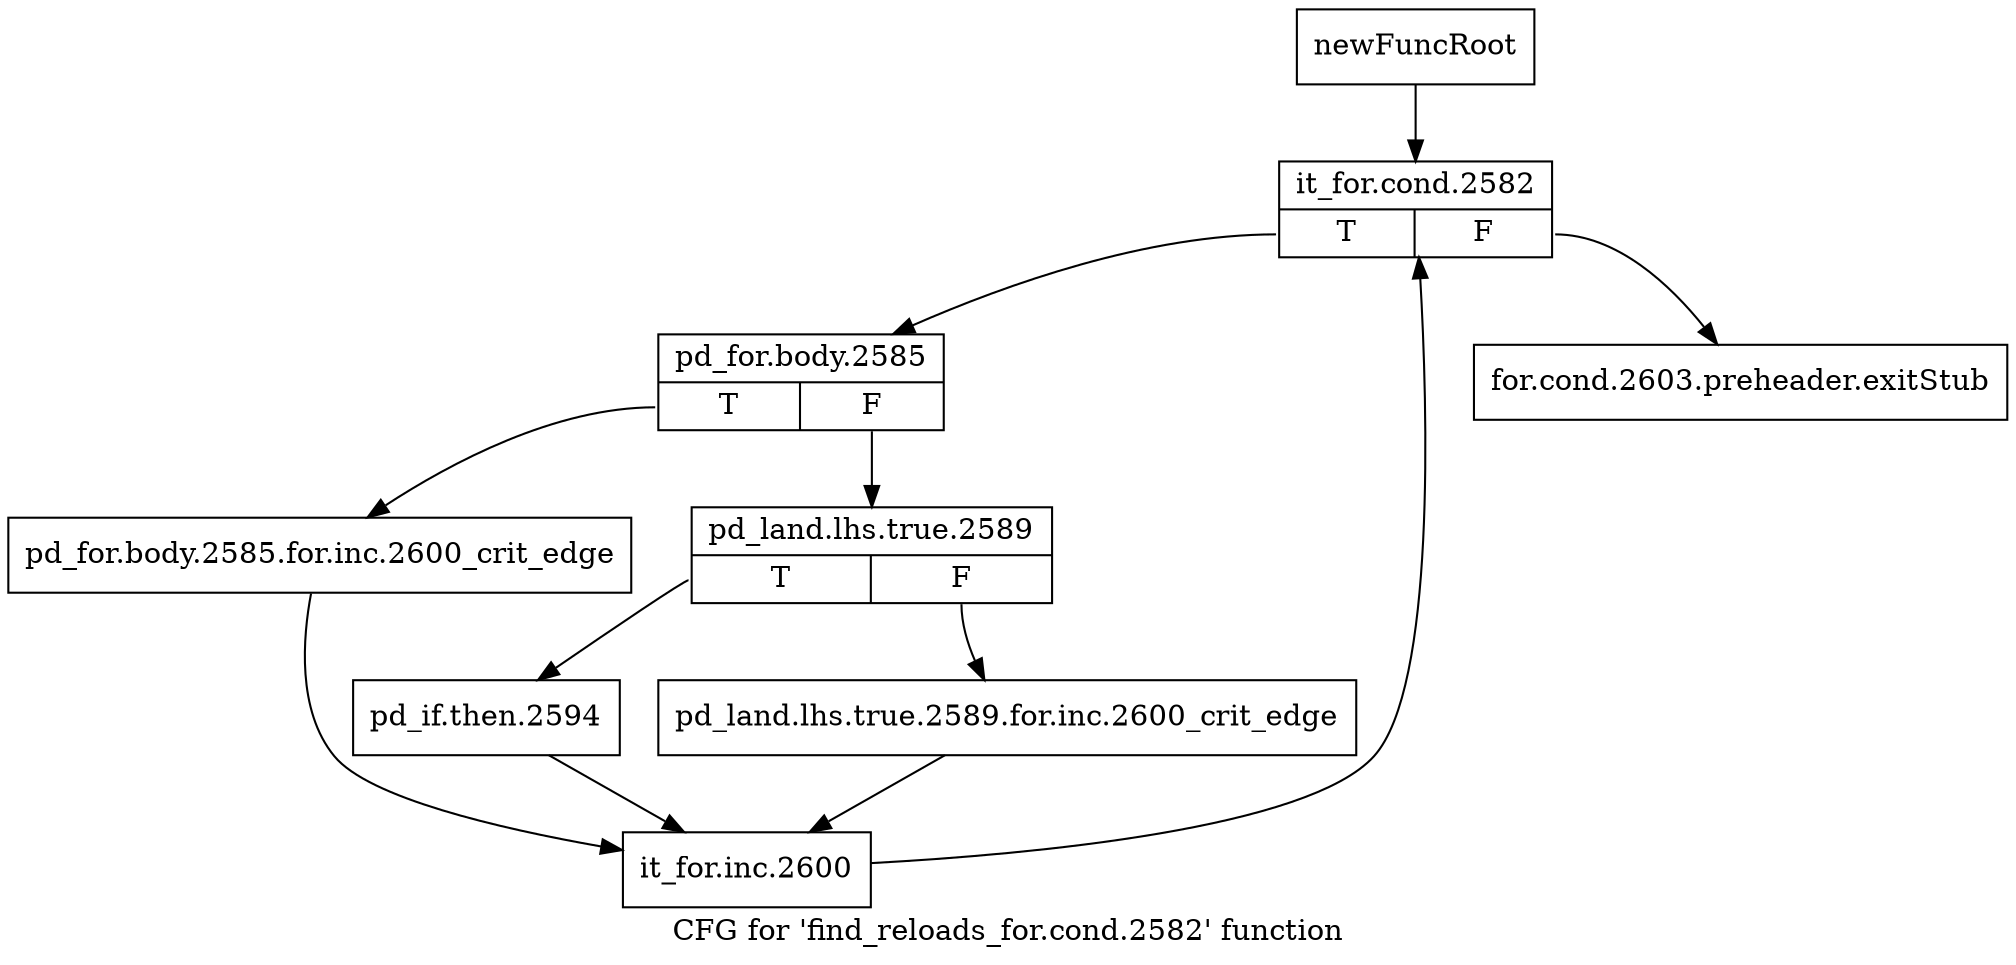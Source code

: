 digraph "CFG for 'find_reloads_for.cond.2582' function" {
	label="CFG for 'find_reloads_for.cond.2582' function";

	Node0xbc3b460 [shape=record,label="{newFuncRoot}"];
	Node0xbc3b460 -> Node0xbc3b500;
	Node0xbc3b4b0 [shape=record,label="{for.cond.2603.preheader.exitStub}"];
	Node0xbc3b500 [shape=record,label="{it_for.cond.2582|{<s0>T|<s1>F}}"];
	Node0xbc3b500:s0 -> Node0xbc3b550;
	Node0xbc3b500:s1 -> Node0xbc3b4b0;
	Node0xbc3b550 [shape=record,label="{pd_for.body.2585|{<s0>T|<s1>F}}"];
	Node0xbc3b550:s0 -> Node0xbc3b690;
	Node0xbc3b550:s1 -> Node0xbc3b5a0;
	Node0xbc3b5a0 [shape=record,label="{pd_land.lhs.true.2589|{<s0>T|<s1>F}}"];
	Node0xbc3b5a0:s0 -> Node0xbc3b640;
	Node0xbc3b5a0:s1 -> Node0xbc3b5f0;
	Node0xbc3b5f0 [shape=record,label="{pd_land.lhs.true.2589.for.inc.2600_crit_edge}"];
	Node0xbc3b5f0 -> Node0xbc3b6e0;
	Node0xbc3b640 [shape=record,label="{pd_if.then.2594}"];
	Node0xbc3b640 -> Node0xbc3b6e0;
	Node0xbc3b690 [shape=record,label="{pd_for.body.2585.for.inc.2600_crit_edge}"];
	Node0xbc3b690 -> Node0xbc3b6e0;
	Node0xbc3b6e0 [shape=record,label="{it_for.inc.2600}"];
	Node0xbc3b6e0 -> Node0xbc3b500;
}
